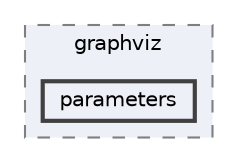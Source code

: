 digraph "C:/Users/LukeMabie/documents/Development/Password_Saver_Using_Django-master/venv/Lib/site-packages/graphviz/parameters"
{
 // LATEX_PDF_SIZE
  bgcolor="transparent";
  edge [fontname=Helvetica,fontsize=10,labelfontname=Helvetica,labelfontsize=10];
  node [fontname=Helvetica,fontsize=10,shape=box,height=0.2,width=0.4];
  compound=true
  subgraph clusterdir_7ef5041c82e9e6fa2ecb38f1958fef9e {
    graph [ bgcolor="#edf0f7", pencolor="grey50", label="graphviz", fontname=Helvetica,fontsize=10 style="filled,dashed", URL="dir_7ef5041c82e9e6fa2ecb38f1958fef9e.html",tooltip=""]
  dir_1ec822c640d85284b47b383f1555faf3 [label="parameters", fillcolor="#edf0f7", color="grey25", style="filled,bold", URL="dir_1ec822c640d85284b47b383f1555faf3.html",tooltip=""];
  }
}
